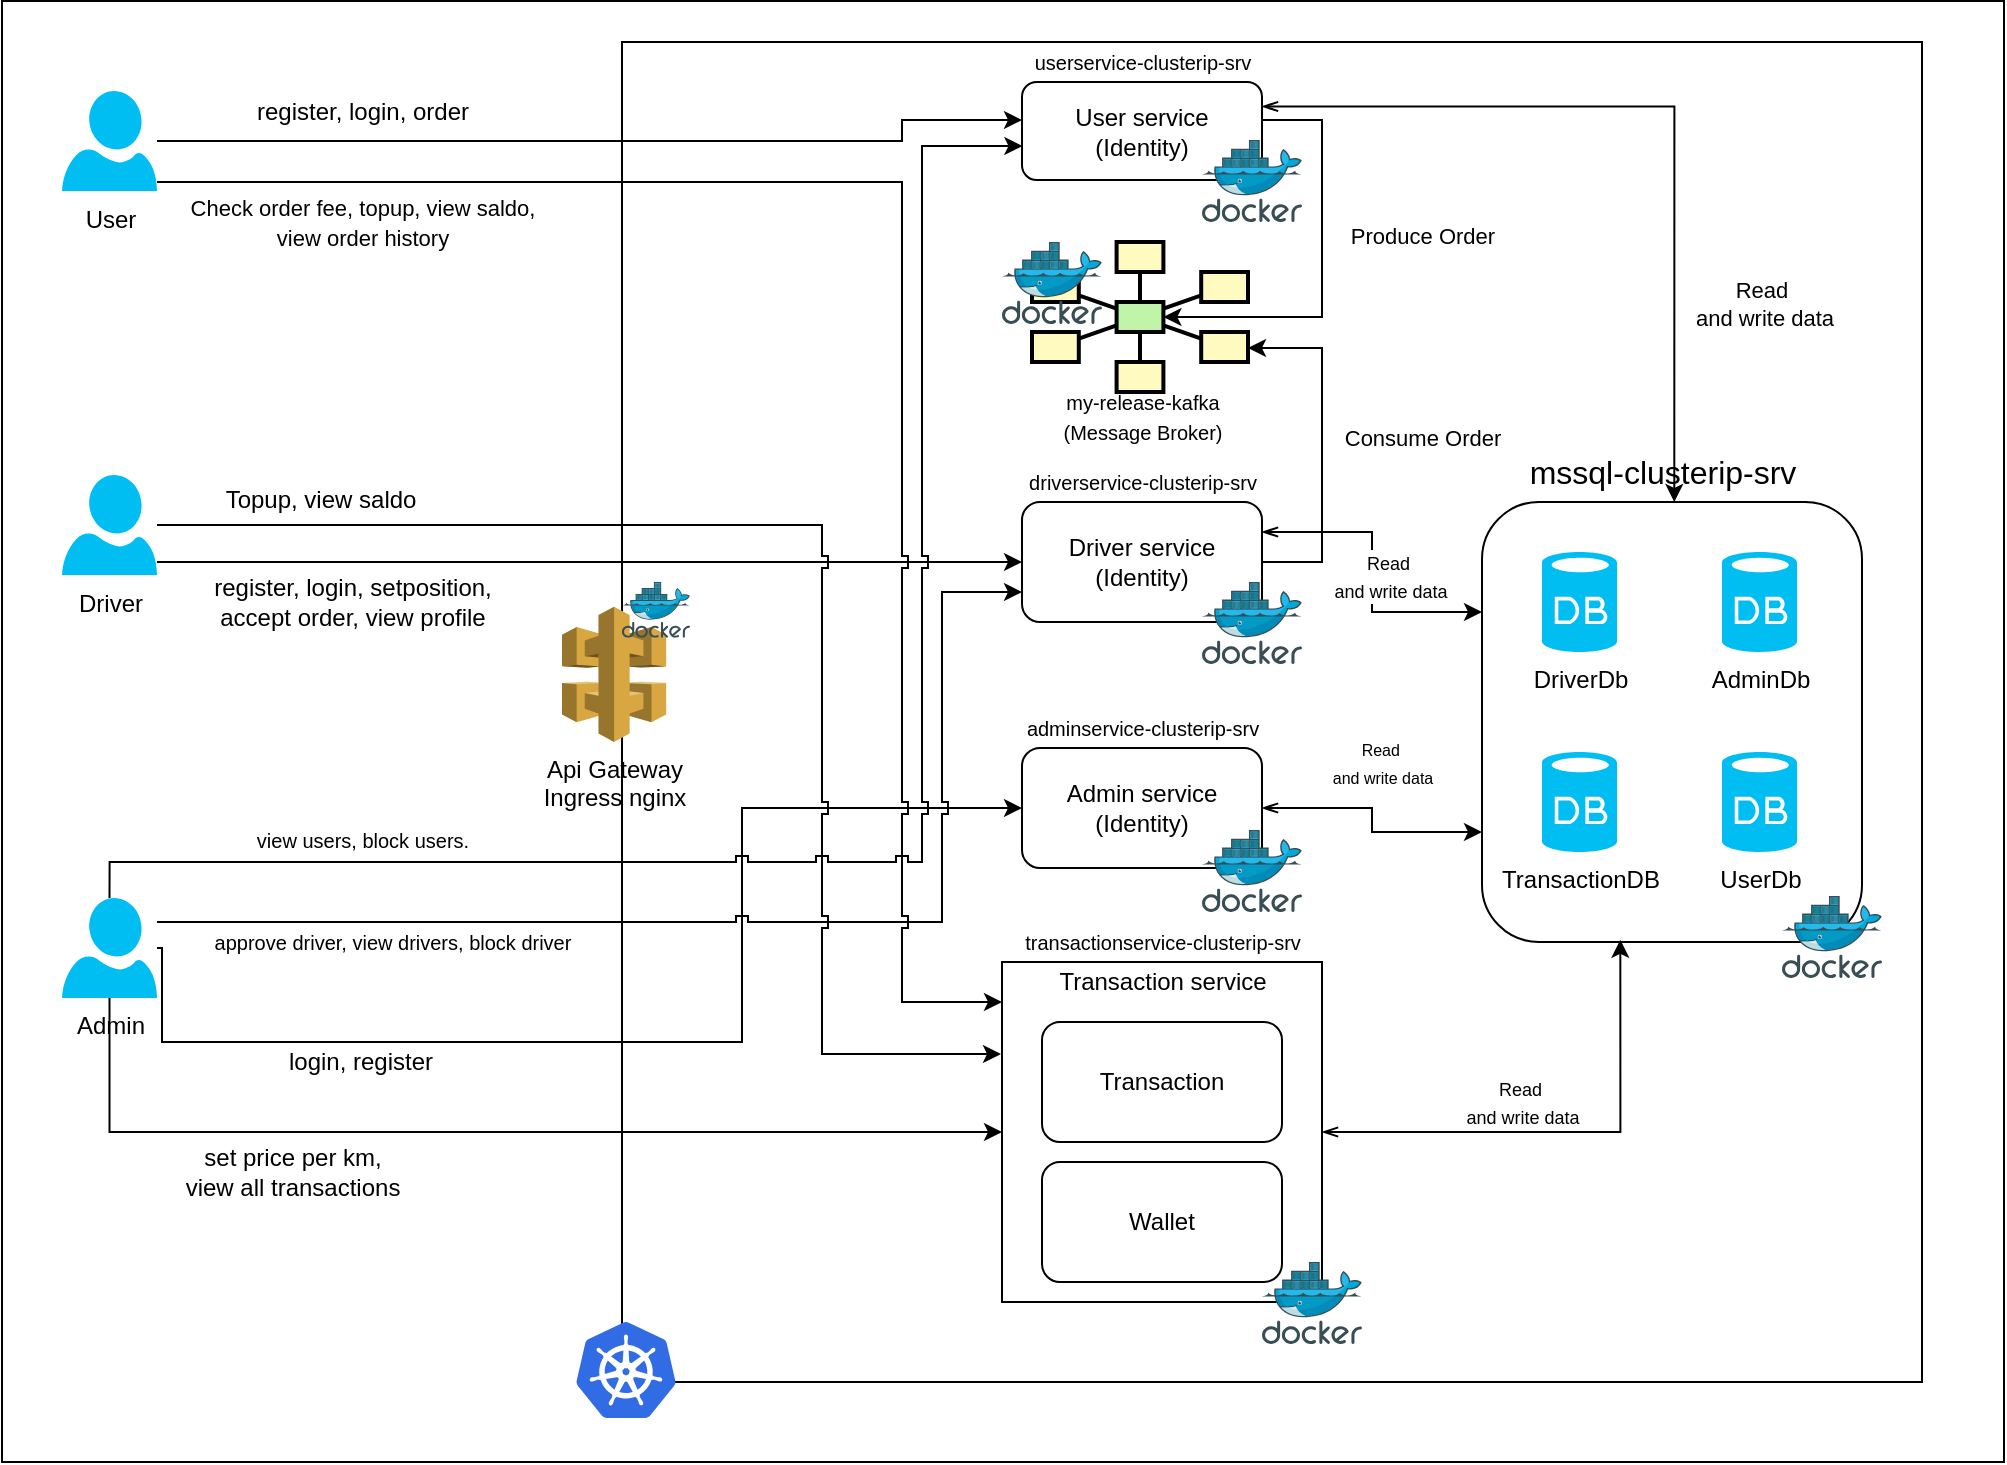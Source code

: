 <mxfile version="13.7.3" type="device"><diagram id="_BZ7sxgV9xJlvOx0p2UX" name="Page-1"><mxGraphModel dx="1577" dy="1120" grid="1" gridSize="10" guides="1" tooltips="1" connect="1" arrows="1" fold="1" page="1" pageScale="1" pageWidth="1169" pageHeight="827" math="0" shadow="0"><root><mxCell id="0"/><mxCell id="1" parent="0"/><mxCell id="NUPT_Sc9tIizvQNWAVyk-7" value="" style="rounded=0;whiteSpace=wrap;html=1;" vertex="1" parent="1"><mxGeometry x="89" y="49.5" width="1001" height="730.5" as="geometry"/></mxCell><mxCell id="u6xGhV-dIBmXpcPE0KmU-61" value="" style="rounded=0;whiteSpace=wrap;html=1;" parent="1" vertex="1"><mxGeometry x="399" y="70" width="650" height="670" as="geometry"/></mxCell><mxCell id="u6xGhV-dIBmXpcPE0KmU-67" style="edgeStyle=orthogonalEdgeStyle;rounded=0;orthogonalLoop=1;jettySize=auto;html=1;entryX=0;entryY=0.5;entryDx=0;entryDy=0;" parent="1" source="u6xGhV-dIBmXpcPE0KmU-7" target="u6xGhV-dIBmXpcPE0KmU-14" edge="1"><mxGeometry relative="1" as="geometry"><Array as="points"><mxPoint x="169" y="523"/><mxPoint x="169" y="570"/><mxPoint x="459" y="570"/><mxPoint x="459" y="453"/></Array></mxGeometry></mxCell><mxCell id="u6xGhV-dIBmXpcPE0KmU-83" style="edgeStyle=orthogonalEdgeStyle;rounded=0;jumpStyle=sharp;orthogonalLoop=1;jettySize=auto;html=1;startArrow=none;startFill=0;" parent="1" source="u6xGhV-dIBmXpcPE0KmU-7" target="u6xGhV-dIBmXpcPE0KmU-47" edge="1"><mxGeometry relative="1" as="geometry"><Array as="points"><mxPoint x="143" y="615"/></Array></mxGeometry></mxCell><mxCell id="u6xGhV-dIBmXpcPE0KmU-84" style="edgeStyle=orthogonalEdgeStyle;rounded=0;jumpStyle=sharp;orthogonalLoop=1;jettySize=auto;html=1;entryX=0;entryY=0.75;entryDx=0;entryDy=0;startArrow=none;startFill=0;" parent="1" source="u6xGhV-dIBmXpcPE0KmU-7" target="u6xGhV-dIBmXpcPE0KmU-16" edge="1"><mxGeometry relative="1" as="geometry"><Array as="points"><mxPoint x="559" y="510"/><mxPoint x="559" y="345"/></Array></mxGeometry></mxCell><mxCell id="u6xGhV-dIBmXpcPE0KmU-7" value="Admin" style="verticalLabelPosition=bottom;html=1;verticalAlign=top;align=center;strokeColor=none;fillColor=#00BEF2;shape=mxgraph.azure.user;" parent="1" vertex="1"><mxGeometry x="119" y="498" width="47.5" height="50" as="geometry"/></mxCell><mxCell id="u6xGhV-dIBmXpcPE0KmU-66" style="edgeStyle=orthogonalEdgeStyle;rounded=0;orthogonalLoop=1;jettySize=auto;html=1;" parent="1" source="u6xGhV-dIBmXpcPE0KmU-8" target="u6xGhV-dIBmXpcPE0KmU-15" edge="1"><mxGeometry relative="1" as="geometry"><Array as="points"><mxPoint x="539" y="120"/><mxPoint x="539" y="109"/></Array></mxGeometry></mxCell><mxCell id="u6xGhV-dIBmXpcPE0KmU-8" value="User" style="verticalLabelPosition=bottom;html=1;verticalAlign=top;align=center;strokeColor=none;fillColor=#00BEF2;shape=mxgraph.azure.user;" parent="1" vertex="1"><mxGeometry x="119" y="94.5" width="47.5" height="50" as="geometry"/></mxCell><mxCell id="u6xGhV-dIBmXpcPE0KmU-65" style="edgeStyle=orthogonalEdgeStyle;rounded=0;orthogonalLoop=1;jettySize=auto;html=1;entryX=0;entryY=0.5;entryDx=0;entryDy=0;" parent="1" source="u6xGhV-dIBmXpcPE0KmU-9" target="u6xGhV-dIBmXpcPE0KmU-16" edge="1"><mxGeometry relative="1" as="geometry"><Array as="points"><mxPoint x="339" y="330"/><mxPoint x="339" y="330"/></Array></mxGeometry></mxCell><mxCell id="u6xGhV-dIBmXpcPE0KmU-79" style="edgeStyle=orthogonalEdgeStyle;rounded=0;jumpStyle=sharp;orthogonalLoop=1;jettySize=auto;html=1;entryX=-0.003;entryY=0.269;entryDx=0;entryDy=0;startArrow=none;startFill=0;entryPerimeter=0;" parent="1" source="u6xGhV-dIBmXpcPE0KmU-9" target="u6xGhV-dIBmXpcPE0KmU-47" edge="1"><mxGeometry relative="1" as="geometry"><Array as="points"><mxPoint x="499" y="311"/><mxPoint x="499" y="576"/><mxPoint x="589" y="576"/></Array></mxGeometry></mxCell><mxCell id="u6xGhV-dIBmXpcPE0KmU-9" value="Driver" style="verticalLabelPosition=bottom;html=1;verticalAlign=top;align=center;strokeColor=none;fillColor=#00BEF2;shape=mxgraph.azure.user;" parent="1" vertex="1"><mxGeometry x="119" y="286.5" width="47.5" height="50" as="geometry"/></mxCell><mxCell id="u6xGhV-dIBmXpcPE0KmU-40" value="" style="group" parent="1" vertex="1" connectable="0"><mxGeometry x="599" y="300" width="140" height="81" as="geometry"/></mxCell><mxCell id="u6xGhV-dIBmXpcPE0KmU-16" value="Driver service&lt;br&gt;(Identity)" style="rounded=1;whiteSpace=wrap;html=1;" parent="u6xGhV-dIBmXpcPE0KmU-40" vertex="1"><mxGeometry width="120" height="60" as="geometry"/></mxCell><mxCell id="u6xGhV-dIBmXpcPE0KmU-38" value="" style="aspect=fixed;html=1;points=[];align=center;image;fontSize=12;image=img/lib/mscae/Docker.svg;" parent="u6xGhV-dIBmXpcPE0KmU-40" vertex="1"><mxGeometry x="90" y="40" width="50" height="41" as="geometry"/></mxCell><mxCell id="u6xGhV-dIBmXpcPE0KmU-36" value="" style="group" parent="1" vertex="1" connectable="0"><mxGeometry x="679" y="170" width="113" height="116.5" as="geometry"/></mxCell><mxCell id="u6xGhV-dIBmXpcPE0KmU-52" value="" style="group" parent="u6xGhV-dIBmXpcPE0KmU-36" vertex="1" connectable="0"><mxGeometry x="-75" width="108" height="75" as="geometry"/></mxCell><mxCell id="u6xGhV-dIBmXpcPE0KmU-51" value="" style="group" parent="u6xGhV-dIBmXpcPE0KmU-52" vertex="1" connectable="0"><mxGeometry width="108" height="75" as="geometry"/></mxCell><mxCell id="u6xGhV-dIBmXpcPE0KmU-49" value="" style="group" parent="u6xGhV-dIBmXpcPE0KmU-51" vertex="1" connectable="0"><mxGeometry width="108" height="75" as="geometry"/></mxCell><mxCell id="u6xGhV-dIBmXpcPE0KmU-34" value="" style="group" parent="u6xGhV-dIBmXpcPE0KmU-49" vertex="1" connectable="0"><mxGeometry width="108" height="75" as="geometry"/></mxCell><mxCell id="u6xGhV-dIBmXpcPE0KmU-32" value="" style="group" parent="u6xGhV-dIBmXpcPE0KmU-34" vertex="1" connectable="0"><mxGeometry width="108" height="75" as="geometry"/></mxCell><mxCell id="u6xGhV-dIBmXpcPE0KmU-17" value="" style="strokeWidth=2;dashed=0;align=center;fontSize=8;shape=rect;fillColor=#fffbc0;strokeColor=#000000;" parent="u6xGhV-dIBmXpcPE0KmU-32" vertex="1"><mxGeometry x="42.3" width="23.4" height="15" as="geometry"/></mxCell><mxCell id="u6xGhV-dIBmXpcPE0KmU-18" value="" style="strokeWidth=2;dashed=0;align=center;fontSize=8;shape=rect;fillColor=#fffbc0;strokeColor=#000000;" parent="u6xGhV-dIBmXpcPE0KmU-32" vertex="1"><mxGeometry y="15" width="23.4" height="15" as="geometry"/></mxCell><mxCell id="u6xGhV-dIBmXpcPE0KmU-19" value="" style="strokeWidth=2;dashed=0;align=center;fontSize=8;shape=rect;fillColor=#fffbc0;strokeColor=#000000;" parent="u6xGhV-dIBmXpcPE0KmU-32" vertex="1"><mxGeometry x="84.6" y="15" width="23.4" height="15" as="geometry"/></mxCell><mxCell id="u6xGhV-dIBmXpcPE0KmU-20" value="" style="strokeWidth=2;dashed=0;align=center;fontSize=8;shape=rect;fillColor=#fffbc0;strokeColor=#000000;" parent="u6xGhV-dIBmXpcPE0KmU-32" vertex="1"><mxGeometry y="45" width="23.4" height="15" as="geometry"/></mxCell><mxCell id="u6xGhV-dIBmXpcPE0KmU-21" value="" style="strokeWidth=2;dashed=0;align=center;fontSize=8;shape=rect;fillColor=#fffbc0;strokeColor=#000000;" parent="u6xGhV-dIBmXpcPE0KmU-32" vertex="1"><mxGeometry x="84.6" y="45" width="23.4" height="15" as="geometry"/></mxCell><mxCell id="u6xGhV-dIBmXpcPE0KmU-22" value="" style="strokeWidth=2;dashed=0;align=center;fontSize=8;shape=rect;fillColor=#fffbc0;strokeColor=#000000;" parent="u6xGhV-dIBmXpcPE0KmU-32" vertex="1"><mxGeometry x="42.3" y="60" width="23.4" height="15" as="geometry"/></mxCell><mxCell id="u6xGhV-dIBmXpcPE0KmU-23" value="" style="strokeWidth=2;dashed=0;align=center;fontSize=8;shape=rect;fillColor=#c0f5a9;strokeColor=#000000;" parent="u6xGhV-dIBmXpcPE0KmU-32" vertex="1"><mxGeometry x="42.3" y="30" width="23.4" height="15" as="geometry"/></mxCell><mxCell id="u6xGhV-dIBmXpcPE0KmU-24" value="" style="edgeStyle=none;endArrow=none;dashed=0;html=1;strokeWidth=2;" parent="u6xGhV-dIBmXpcPE0KmU-32" source="u6xGhV-dIBmXpcPE0KmU-23" target="u6xGhV-dIBmXpcPE0KmU-17" edge="1"><mxGeometry relative="1" as="geometry"/></mxCell><mxCell id="u6xGhV-dIBmXpcPE0KmU-25" value="" style="edgeStyle=none;endArrow=none;dashed=0;html=1;strokeWidth=2;" parent="u6xGhV-dIBmXpcPE0KmU-32" source="u6xGhV-dIBmXpcPE0KmU-23" target="u6xGhV-dIBmXpcPE0KmU-18" edge="1"><mxGeometry relative="1" as="geometry"/></mxCell><mxCell id="u6xGhV-dIBmXpcPE0KmU-26" value="" style="edgeStyle=none;endArrow=none;dashed=0;html=1;strokeWidth=2;" parent="u6xGhV-dIBmXpcPE0KmU-32" source="u6xGhV-dIBmXpcPE0KmU-23" target="u6xGhV-dIBmXpcPE0KmU-19" edge="1"><mxGeometry relative="1" as="geometry"/></mxCell><mxCell id="u6xGhV-dIBmXpcPE0KmU-27" value="" style="edgeStyle=none;endArrow=none;dashed=0;html=1;strokeWidth=2;" parent="u6xGhV-dIBmXpcPE0KmU-32" source="u6xGhV-dIBmXpcPE0KmU-23" target="u6xGhV-dIBmXpcPE0KmU-20" edge="1"><mxGeometry relative="1" as="geometry"/></mxCell><mxCell id="u6xGhV-dIBmXpcPE0KmU-28" value="" style="edgeStyle=none;endArrow=none;dashed=0;html=1;strokeWidth=2;" parent="u6xGhV-dIBmXpcPE0KmU-32" source="u6xGhV-dIBmXpcPE0KmU-23" target="u6xGhV-dIBmXpcPE0KmU-21" edge="1"><mxGeometry relative="1" as="geometry"/></mxCell><mxCell id="u6xGhV-dIBmXpcPE0KmU-29" value="" style="edgeStyle=none;endArrow=none;dashed=0;html=1;strokeWidth=2;" parent="u6xGhV-dIBmXpcPE0KmU-32" source="u6xGhV-dIBmXpcPE0KmU-23" target="u6xGhV-dIBmXpcPE0KmU-22" edge="1"><mxGeometry relative="1" as="geometry"/></mxCell><mxCell id="u6xGhV-dIBmXpcPE0KmU-50" value="&lt;font style=&quot;font-size: 10px&quot;&gt;my-release-kafka &lt;br&gt;(Message Broker)&lt;/font&gt;" style="text;html=1;align=center;verticalAlign=middle;resizable=0;points=[];autosize=1;" parent="1" vertex="1"><mxGeometry x="614" y="242" width="90" height="30" as="geometry"/></mxCell><mxCell id="u6xGhV-dIBmXpcPE0KmU-11" value="" style="rounded=1;whiteSpace=wrap;html=1;" parent="1" vertex="1"><mxGeometry x="829" y="300" width="190" height="220" as="geometry"/></mxCell><mxCell id="u6xGhV-dIBmXpcPE0KmU-1" value="UserDb" style="verticalLabelPosition=bottom;html=1;verticalAlign=top;align=center;strokeColor=none;fillColor=#00BEF2;shape=mxgraph.azure.database;" parent="1" vertex="1"><mxGeometry x="949" y="425" width="37.5" height="50" as="geometry"/></mxCell><mxCell id="u6xGhV-dIBmXpcPE0KmU-3" value="DriverDb" style="verticalLabelPosition=bottom;html=1;verticalAlign=top;align=center;strokeColor=none;fillColor=#00BEF2;shape=mxgraph.azure.database;" parent="1" vertex="1"><mxGeometry x="859" y="325" width="37.5" height="50" as="geometry"/></mxCell><mxCell id="u6xGhV-dIBmXpcPE0KmU-4" value="AdminDb" style="verticalLabelPosition=bottom;html=1;verticalAlign=top;align=center;strokeColor=none;fillColor=#00BEF2;shape=mxgraph.azure.database;" parent="1" vertex="1"><mxGeometry x="949" y="325" width="37.5" height="50" as="geometry"/></mxCell><mxCell id="u6xGhV-dIBmXpcPE0KmU-5" value="TransactionDB" style="verticalLabelPosition=bottom;html=1;verticalAlign=top;align=center;strokeColor=none;fillColor=#00BEF2;shape=mxgraph.azure.database;" parent="1" vertex="1"><mxGeometry x="859" y="425" width="37.5" height="50" as="geometry"/></mxCell><mxCell id="u6xGhV-dIBmXpcPE0KmU-12" value="&lt;font style=&quot;font-size: 16px&quot;&gt;mssql-clusterip-srv&lt;/font&gt;" style="text;html=1;align=center;verticalAlign=middle;resizable=0;points=[];autosize=1;" parent="1" vertex="1"><mxGeometry x="844" y="275" width="150" height="20" as="geometry"/></mxCell><mxCell id="u6xGhV-dIBmXpcPE0KmU-13" value="" style="aspect=fixed;html=1;points=[];align=center;image;fontSize=12;image=img/lib/mscae/Docker.svg;" parent="1" vertex="1"><mxGeometry x="979" y="497" width="50" height="41" as="geometry"/></mxCell><mxCell id="u6xGhV-dIBmXpcPE0KmU-57" value="" style="group" parent="1" vertex="1" connectable="0"><mxGeometry x="599" y="423" width="140" height="82" as="geometry"/></mxCell><mxCell id="u6xGhV-dIBmXpcPE0KmU-14" value="Admin service&lt;br&gt;(Identity)" style="rounded=1;whiteSpace=wrap;html=1;" parent="u6xGhV-dIBmXpcPE0KmU-57" vertex="1"><mxGeometry width="120" height="60" as="geometry"/></mxCell><mxCell id="u6xGhV-dIBmXpcPE0KmU-54" value="" style="aspect=fixed;html=1;points=[];align=center;image;fontSize=12;image=img/lib/mscae/Docker.svg;" parent="u6xGhV-dIBmXpcPE0KmU-57" vertex="1"><mxGeometry x="90" y="41" width="50" height="41" as="geometry"/></mxCell><mxCell id="u6xGhV-dIBmXpcPE0KmU-59" value="" style="group" parent="1" vertex="1" connectable="0"><mxGeometry x="369" y="340" width="64" height="80" as="geometry"/></mxCell><mxCell id="u6xGhV-dIBmXpcPE0KmU-10" value="Api Gateway&lt;br&gt;Ingress nginx" style="outlineConnect=0;dashed=0;verticalLabelPosition=bottom;verticalAlign=top;align=center;html=1;shape=mxgraph.aws3.api_gateway;fillColor=#D9A741;gradientColor=none;" parent="u6xGhV-dIBmXpcPE0KmU-59" vertex="1"><mxGeometry y="12.364" width="52.085" height="67.636" as="geometry"/></mxCell><mxCell id="u6xGhV-dIBmXpcPE0KmU-58" value="" style="aspect=fixed;html=1;points=[];align=center;image;fontSize=12;image=img/lib/mscae/Docker.svg;" parent="u6xGhV-dIBmXpcPE0KmU-59" vertex="1"><mxGeometry x="29.957" width="34.043" height="27.915" as="geometry"/></mxCell><mxCell id="u6xGhV-dIBmXpcPE0KmU-62" value="" style="aspect=fixed;html=1;points=[];align=center;image;fontSize=12;image=img/lib/mscae/Kubernetes.svg;" parent="1" vertex="1"><mxGeometry x="376" y="710" width="50" height="48" as="geometry"/></mxCell><mxCell id="u6xGhV-dIBmXpcPE0KmU-68" value="register, login, order" style="text;html=1;align=center;verticalAlign=middle;resizable=0;points=[];autosize=1;" parent="1" vertex="1"><mxGeometry x="209" y="94.5" width="120" height="20" as="geometry"/></mxCell><mxCell id="u6xGhV-dIBmXpcPE0KmU-69" style="edgeStyle=orthogonalEdgeStyle;rounded=0;orthogonalLoop=1;jettySize=auto;html=1;entryX=1;entryY=0.5;entryDx=0;entryDy=0;exitX=1;exitY=0.5;exitDx=0;exitDy=0;" parent="1" source="u6xGhV-dIBmXpcPE0KmU-15" target="u6xGhV-dIBmXpcPE0KmU-23" edge="1"><mxGeometry relative="1" as="geometry"><Array as="points"><mxPoint x="749" y="109"/><mxPoint x="749" y="208"/></Array></mxGeometry></mxCell><mxCell id="u6xGhV-dIBmXpcPE0KmU-70" value="Produce Order" style="edgeLabel;html=1;align=center;verticalAlign=middle;resizable=0;points=[];" parent="u6xGhV-dIBmXpcPE0KmU-69" vertex="1" connectable="0"><mxGeometry x="-0.15" y="1" relative="1" as="geometry"><mxPoint x="49" y="2.67" as="offset"/></mxGeometry></mxCell><mxCell id="u6xGhV-dIBmXpcPE0KmU-71" style="edgeStyle=orthogonalEdgeStyle;rounded=0;orthogonalLoop=1;jettySize=auto;html=1;" parent="1" source="u6xGhV-dIBmXpcPE0KmU-16" target="u6xGhV-dIBmXpcPE0KmU-21" edge="1"><mxGeometry relative="1" as="geometry"><Array as="points"><mxPoint x="749" y="330"/><mxPoint x="749" y="223"/></Array></mxGeometry></mxCell><mxCell id="u6xGhV-dIBmXpcPE0KmU-72" value="Consume Order" style="edgeLabel;html=1;align=center;verticalAlign=middle;resizable=0;points=[];" parent="u6xGhV-dIBmXpcPE0KmU-71" vertex="1" connectable="0"><mxGeometry x="0.065" y="1" relative="1" as="geometry"><mxPoint x="51" as="offset"/></mxGeometry></mxCell><mxCell id="u6xGhV-dIBmXpcPE0KmU-73" style="edgeStyle=orthogonalEdgeStyle;rounded=0;orthogonalLoop=1;jettySize=auto;html=1;exitX=1;exitY=0.25;exitDx=0;exitDy=0;entryX=0.541;entryY=1.25;entryDx=0;entryDy=0;entryPerimeter=0;startArrow=openThin;startFill=0;" parent="1" source="u6xGhV-dIBmXpcPE0KmU-15" target="u6xGhV-dIBmXpcPE0KmU-12" edge="1"><mxGeometry relative="1" as="geometry"/></mxCell><mxCell id="u6xGhV-dIBmXpcPE0KmU-75" value="Read&amp;nbsp;&lt;br&gt;and write data" style="edgeLabel;html=1;align=center;verticalAlign=middle;resizable=0;points=[];" parent="u6xGhV-dIBmXpcPE0KmU-73" vertex="1" connectable="0"><mxGeometry x="0.0" y="-49" relative="1" as="geometry"><mxPoint x="49" y="49" as="offset"/></mxGeometry></mxCell><mxCell id="u6xGhV-dIBmXpcPE0KmU-76" style="edgeStyle=orthogonalEdgeStyle;rounded=0;orthogonalLoop=1;jettySize=auto;html=1;startArrow=none;startFill=0;jumpStyle=sharp;" parent="1" source="u6xGhV-dIBmXpcPE0KmU-8" edge="1"><mxGeometry relative="1" as="geometry"><mxPoint x="589" y="550" as="targetPoint"/><Array as="points"><mxPoint x="539" y="140"/><mxPoint x="539" y="550"/><mxPoint x="589" y="550"/></Array></mxGeometry></mxCell><mxCell id="u6xGhV-dIBmXpcPE0KmU-78" value="&lt;span style=&quot;font-size: 11px ; background-color: rgb(255 , 255 , 255)&quot;&gt;Check order fee, topup, view saldo,&lt;br&gt;view order history&lt;br&gt;&lt;/span&gt;" style="text;html=1;align=center;verticalAlign=middle;resizable=0;points=[];autosize=1;" parent="1" vertex="1"><mxGeometry x="174" y="140" width="190" height="40" as="geometry"/></mxCell><mxCell id="u6xGhV-dIBmXpcPE0KmU-81" value="register, login, setposition,&lt;br&gt;accept order, view profile" style="text;html=1;align=center;verticalAlign=middle;resizable=0;points=[];autosize=1;" parent="1" vertex="1"><mxGeometry x="189" y="335" width="150" height="30" as="geometry"/></mxCell><mxCell id="u6xGhV-dIBmXpcPE0KmU-82" value="Topup, view saldo" style="text;html=1;align=center;verticalAlign=middle;resizable=0;points=[];autosize=1;" parent="1" vertex="1"><mxGeometry x="193" y="289" width="110" height="20" as="geometry"/></mxCell><mxCell id="u6xGhV-dIBmXpcPE0KmU-85" style="edgeStyle=orthogonalEdgeStyle;rounded=0;jumpStyle=sharp;orthogonalLoop=1;jettySize=auto;html=1;entryX=0.002;entryY=0.649;entryDx=0;entryDy=0;entryPerimeter=0;startArrow=none;startFill=0;exitX=0.5;exitY=0;exitDx=0;exitDy=0;exitPerimeter=0;" parent="1" source="u6xGhV-dIBmXpcPE0KmU-7" target="u6xGhV-dIBmXpcPE0KmU-15" edge="1"><mxGeometry relative="1" as="geometry"><Array as="points"><mxPoint x="143" y="480"/><mxPoint x="549" y="480"/><mxPoint x="549" y="122"/><mxPoint x="599" y="122"/></Array></mxGeometry></mxCell><mxCell id="u6xGhV-dIBmXpcPE0KmU-86" value="set price per km, &lt;br&gt;view all transactions" style="text;html=1;align=center;verticalAlign=middle;resizable=0;points=[];autosize=1;" parent="1" vertex="1"><mxGeometry x="174" y="620" width="120" height="30" as="geometry"/></mxCell><mxCell id="u6xGhV-dIBmXpcPE0KmU-87" value="login, register" style="text;html=1;align=center;verticalAlign=middle;resizable=0;points=[];autosize=1;" parent="1" vertex="1"><mxGeometry x="223" y="570" width="90" height="20" as="geometry"/></mxCell><mxCell id="u6xGhV-dIBmXpcPE0KmU-90" value="&lt;font style=&quot;font-size: 10px&quot;&gt;approve driver, view drivers, block driver&lt;/font&gt;" style="text;html=1;align=center;verticalAlign=middle;resizable=0;points=[];autosize=1;" parent="1" vertex="1"><mxGeometry x="189" y="510" width="190" height="20" as="geometry"/></mxCell><mxCell id="u6xGhV-dIBmXpcPE0KmU-91" value="&lt;font style=&quot;font-size: 10px&quot;&gt;view users, block users.&lt;/font&gt;" style="text;html=1;align=center;verticalAlign=middle;resizable=0;points=[];autosize=1;" parent="1" vertex="1"><mxGeometry x="209" y="459" width="120" height="20" as="geometry"/></mxCell><mxCell id="u6xGhV-dIBmXpcPE0KmU-92" style="edgeStyle=orthogonalEdgeStyle;rounded=0;orthogonalLoop=1;jettySize=auto;html=1;exitX=1;exitY=0.25;exitDx=0;exitDy=0;entryX=0;entryY=0.25;entryDx=0;entryDy=0;startArrow=openThin;startFill=0;" parent="1" source="u6xGhV-dIBmXpcPE0KmU-16" target="u6xGhV-dIBmXpcPE0KmU-11" edge="1"><mxGeometry relative="1" as="geometry"><mxPoint x="729" y="104" as="sourcePoint"/><mxPoint x="935.15" y="310" as="targetPoint"/></mxGeometry></mxCell><mxCell id="u6xGhV-dIBmXpcPE0KmU-93" value="&lt;font style=&quot;font-size: 9px&quot;&gt;Read&amp;nbsp;&lt;br&gt;and write data&lt;/font&gt;" style="edgeLabel;html=1;align=center;verticalAlign=middle;resizable=0;points=[];" parent="u6xGhV-dIBmXpcPE0KmU-92" vertex="1" connectable="0"><mxGeometry x="0.0" y="-49" relative="1" as="geometry"><mxPoint x="58" y="1.3" as="offset"/></mxGeometry></mxCell><mxCell id="u6xGhV-dIBmXpcPE0KmU-94" style="edgeStyle=orthogonalEdgeStyle;rounded=0;orthogonalLoop=1;jettySize=auto;html=1;entryX=0;entryY=0.75;entryDx=0;entryDy=0;startArrow=openThin;startFill=0;" parent="1" source="u6xGhV-dIBmXpcPE0KmU-14" target="u6xGhV-dIBmXpcPE0KmU-11" edge="1"><mxGeometry relative="1" as="geometry"><mxPoint x="734" y="449" as="sourcePoint"/><mxPoint x="844" y="489" as="targetPoint"/></mxGeometry></mxCell><mxCell id="u6xGhV-dIBmXpcPE0KmU-95" value="&lt;font style=&quot;font-size: 8px&quot;&gt;Read&amp;nbsp;&lt;br&gt;and write data&lt;/font&gt;" style="edgeLabel;html=1;align=center;verticalAlign=middle;resizable=0;points=[];" parent="u6xGhV-dIBmXpcPE0KmU-94" vertex="1" connectable="0"><mxGeometry x="0.0" y="-49" relative="1" as="geometry"><mxPoint x="54" y="-29.2" as="offset"/></mxGeometry></mxCell><mxCell id="u6xGhV-dIBmXpcPE0KmU-98" style="edgeStyle=orthogonalEdgeStyle;rounded=0;orthogonalLoop=1;jettySize=auto;html=1;startArrow=openThin;startFill=0;entryX=0.364;entryY=0.995;entryDx=0;entryDy=0;entryPerimeter=0;" parent="1" source="u6xGhV-dIBmXpcPE0KmU-47" target="u6xGhV-dIBmXpcPE0KmU-11" edge="1"><mxGeometry relative="1" as="geometry"><mxPoint x="786.5" y="550" as="sourcePoint"/><mxPoint x="897" y="590" as="targetPoint"/></mxGeometry></mxCell><mxCell id="u6xGhV-dIBmXpcPE0KmU-99" value="&lt;font style=&quot;font-size: 9px&quot;&gt;Read&amp;nbsp;&lt;br&gt;and write data&lt;/font&gt;" style="edgeLabel;html=1;align=center;verticalAlign=middle;resizable=0;points=[];" parent="u6xGhV-dIBmXpcPE0KmU-98" vertex="1" connectable="0"><mxGeometry x="0.0" y="-49" relative="1" as="geometry"><mxPoint x="-22.8" y="-64" as="offset"/></mxGeometry></mxCell><mxCell id="u6xGhV-dIBmXpcPE0KmU-100" value="" style="aspect=fixed;html=1;points=[];align=center;image;fontSize=12;image=img/lib/mscae/Docker.svg;" parent="1" vertex="1"><mxGeometry x="589" y="170" width="50" height="41" as="geometry"/></mxCell><mxCell id="u6xGhV-dIBmXpcPE0KmU-53" value="" style="group" parent="1" vertex="1" connectable="0"><mxGeometry x="589" y="510" width="180" height="211" as="geometry"/></mxCell><mxCell id="u6xGhV-dIBmXpcPE0KmU-47" value="" style="rounded=0;whiteSpace=wrap;html=1;" parent="u6xGhV-dIBmXpcPE0KmU-53" vertex="1"><mxGeometry y="20" width="160" height="170" as="geometry"/></mxCell><mxCell id="u6xGhV-dIBmXpcPE0KmU-44" value="Transaction " style="rounded=1;whiteSpace=wrap;html=1;" parent="u6xGhV-dIBmXpcPE0KmU-53" vertex="1"><mxGeometry x="20" y="50" width="120" height="60" as="geometry"/></mxCell><mxCell id="u6xGhV-dIBmXpcPE0KmU-45" value="Wallet" style="rounded=1;whiteSpace=wrap;html=1;" parent="u6xGhV-dIBmXpcPE0KmU-53" vertex="1"><mxGeometry x="20" y="120" width="120" height="60" as="geometry"/></mxCell><mxCell id="u6xGhV-dIBmXpcPE0KmU-48" value="Transaction service" style="text;html=1;align=center;verticalAlign=middle;resizable=0;points=[];autosize=1;" parent="u6xGhV-dIBmXpcPE0KmU-53" vertex="1"><mxGeometry x="20" y="20" width="120" height="20" as="geometry"/></mxCell><mxCell id="u6xGhV-dIBmXpcPE0KmU-55" value="" style="aspect=fixed;html=1;points=[];align=center;image;fontSize=12;image=img/lib/mscae/Docker.svg;" parent="u6xGhV-dIBmXpcPE0KmU-53" vertex="1"><mxGeometry x="130" y="170" width="50" height="41" as="geometry"/></mxCell><mxCell id="NUPT_Sc9tIizvQNWAVyk-1" value="&lt;font style=&quot;font-size: 10px&quot;&gt;transactionservice-clusterip-srv&lt;/font&gt;" style="text;html=1;align=center;verticalAlign=middle;resizable=0;points=[];autosize=1;" vertex="1" parent="1"><mxGeometry x="594" y="510" width="150" height="20" as="geometry"/></mxCell><mxCell id="NUPT_Sc9tIizvQNWAVyk-2" value="&lt;font style=&quot;font-size: 10px&quot;&gt;adminservice-clusterip-srv&lt;/font&gt;" style="text;html=1;align=center;verticalAlign=middle;resizable=0;points=[];autosize=1;" vertex="1" parent="1"><mxGeometry x="594" y="403" width="130" height="20" as="geometry"/></mxCell><mxCell id="NUPT_Sc9tIizvQNWAVyk-3" value="&lt;font style=&quot;font-size: 10px&quot;&gt;driverservice-clusterip-srv&lt;/font&gt;" style="text;html=1;align=center;verticalAlign=middle;resizable=0;points=[];autosize=1;" vertex="1" parent="1"><mxGeometry x="594" y="280" width="130" height="20" as="geometry"/></mxCell><mxCell id="u6xGhV-dIBmXpcPE0KmU-15" value="User service&lt;br&gt;(Identity)" style="rounded=1;whiteSpace=wrap;html=1;" parent="1" vertex="1"><mxGeometry x="599" y="90" width="120" height="49" as="geometry"/></mxCell><mxCell id="u6xGhV-dIBmXpcPE0KmU-37" value="" style="aspect=fixed;html=1;points=[];align=center;image;fontSize=12;image=img/lib/mscae/Docker.svg;" parent="1" vertex="1"><mxGeometry x="689" y="119" width="50" height="41" as="geometry"/></mxCell><mxCell id="NUPT_Sc9tIizvQNWAVyk-5" value="&lt;font style=&quot;font-size: 10px&quot;&gt;userservice-clusterip-srv&lt;/font&gt;" style="text;html=1;align=center;verticalAlign=middle;resizable=0;points=[];autosize=1;" vertex="1" parent="1"><mxGeometry x="599" y="70" width="120" height="20" as="geometry"/></mxCell></root></mxGraphModel></diagram></mxfile>